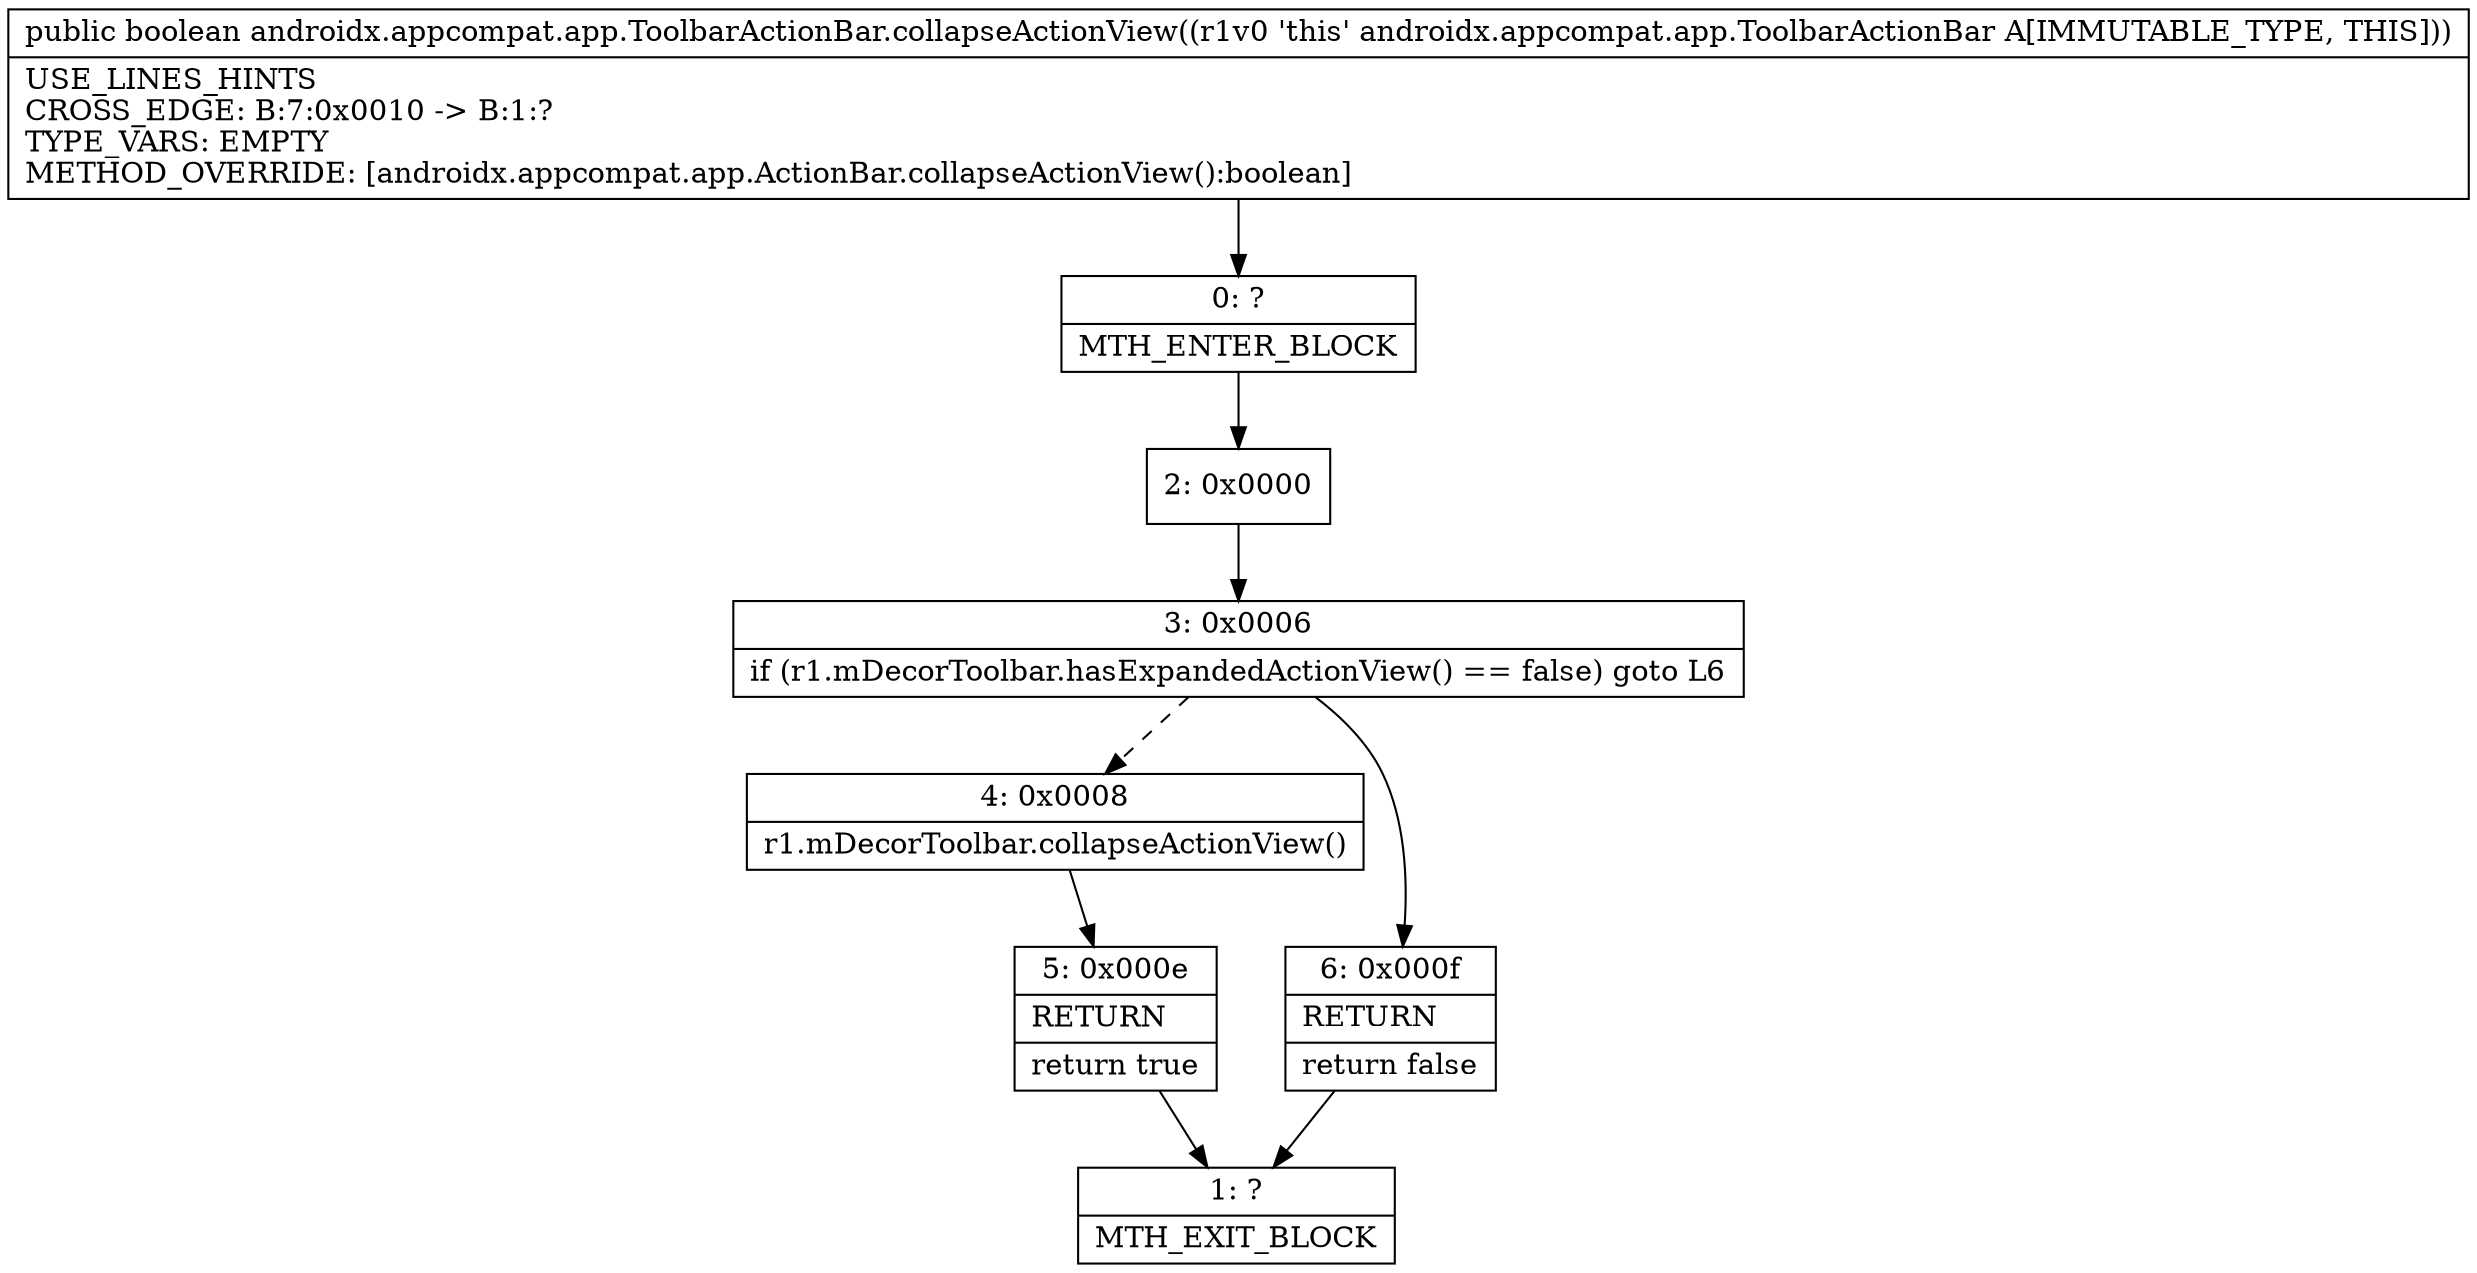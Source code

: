 digraph "CFG forandroidx.appcompat.app.ToolbarActionBar.collapseActionView()Z" {
Node_0 [shape=record,label="{0\:\ ?|MTH_ENTER_BLOCK\l}"];
Node_2 [shape=record,label="{2\:\ 0x0000}"];
Node_3 [shape=record,label="{3\:\ 0x0006|if (r1.mDecorToolbar.hasExpandedActionView() == false) goto L6\l}"];
Node_4 [shape=record,label="{4\:\ 0x0008|r1.mDecorToolbar.collapseActionView()\l}"];
Node_5 [shape=record,label="{5\:\ 0x000e|RETURN\l|return true\l}"];
Node_1 [shape=record,label="{1\:\ ?|MTH_EXIT_BLOCK\l}"];
Node_6 [shape=record,label="{6\:\ 0x000f|RETURN\l|return false\l}"];
MethodNode[shape=record,label="{public boolean androidx.appcompat.app.ToolbarActionBar.collapseActionView((r1v0 'this' androidx.appcompat.app.ToolbarActionBar A[IMMUTABLE_TYPE, THIS]))  | USE_LINES_HINTS\lCROSS_EDGE: B:7:0x0010 \-\> B:1:?\lTYPE_VARS: EMPTY\lMETHOD_OVERRIDE: [androidx.appcompat.app.ActionBar.collapseActionView():boolean]\l}"];
MethodNode -> Node_0;Node_0 -> Node_2;
Node_2 -> Node_3;
Node_3 -> Node_4[style=dashed];
Node_3 -> Node_6;
Node_4 -> Node_5;
Node_5 -> Node_1;
Node_6 -> Node_1;
}

